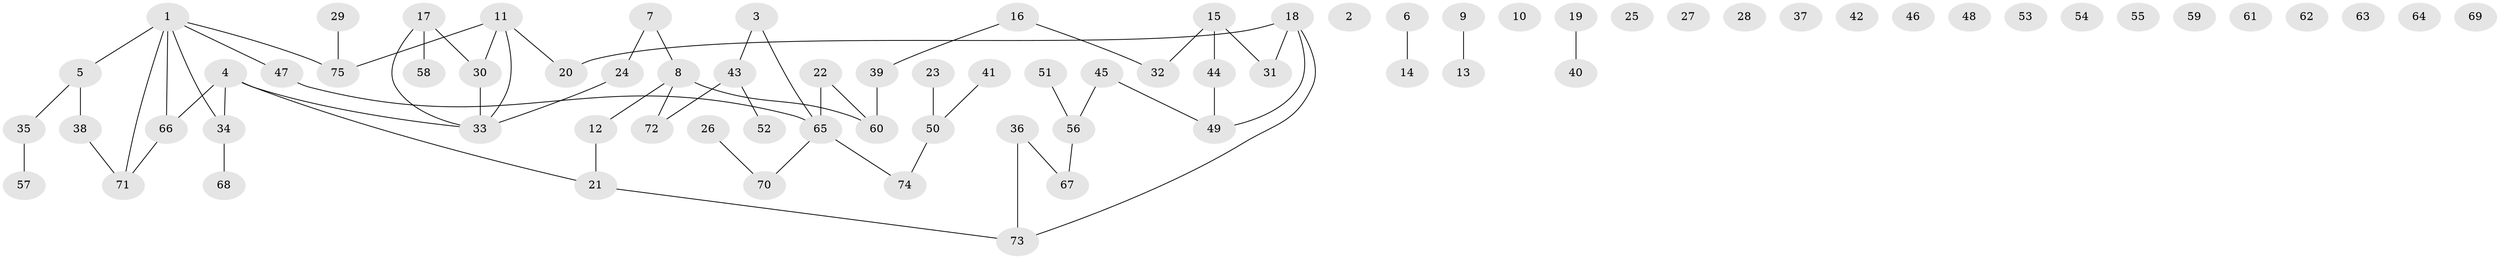 // Generated by graph-tools (version 1.1) at 2025/33/03/09/25 02:33:25]
// undirected, 75 vertices, 66 edges
graph export_dot {
graph [start="1"]
  node [color=gray90,style=filled];
  1;
  2;
  3;
  4;
  5;
  6;
  7;
  8;
  9;
  10;
  11;
  12;
  13;
  14;
  15;
  16;
  17;
  18;
  19;
  20;
  21;
  22;
  23;
  24;
  25;
  26;
  27;
  28;
  29;
  30;
  31;
  32;
  33;
  34;
  35;
  36;
  37;
  38;
  39;
  40;
  41;
  42;
  43;
  44;
  45;
  46;
  47;
  48;
  49;
  50;
  51;
  52;
  53;
  54;
  55;
  56;
  57;
  58;
  59;
  60;
  61;
  62;
  63;
  64;
  65;
  66;
  67;
  68;
  69;
  70;
  71;
  72;
  73;
  74;
  75;
  1 -- 5;
  1 -- 34;
  1 -- 47;
  1 -- 66;
  1 -- 71;
  1 -- 75;
  3 -- 43;
  3 -- 65;
  4 -- 21;
  4 -- 33;
  4 -- 34;
  4 -- 66;
  5 -- 35;
  5 -- 38;
  6 -- 14;
  7 -- 8;
  7 -- 24;
  8 -- 12;
  8 -- 60;
  8 -- 72;
  9 -- 13;
  11 -- 20;
  11 -- 30;
  11 -- 33;
  11 -- 75;
  12 -- 21;
  15 -- 31;
  15 -- 32;
  15 -- 44;
  16 -- 32;
  16 -- 39;
  17 -- 30;
  17 -- 33;
  17 -- 58;
  18 -- 20;
  18 -- 31;
  18 -- 49;
  18 -- 73;
  19 -- 40;
  21 -- 73;
  22 -- 60;
  22 -- 65;
  23 -- 50;
  24 -- 33;
  26 -- 70;
  29 -- 75;
  30 -- 33;
  34 -- 68;
  35 -- 57;
  36 -- 67;
  36 -- 73;
  38 -- 71;
  39 -- 60;
  41 -- 50;
  43 -- 52;
  43 -- 72;
  44 -- 49;
  45 -- 49;
  45 -- 56;
  47 -- 65;
  50 -- 74;
  51 -- 56;
  56 -- 67;
  65 -- 70;
  65 -- 74;
  66 -- 71;
}
